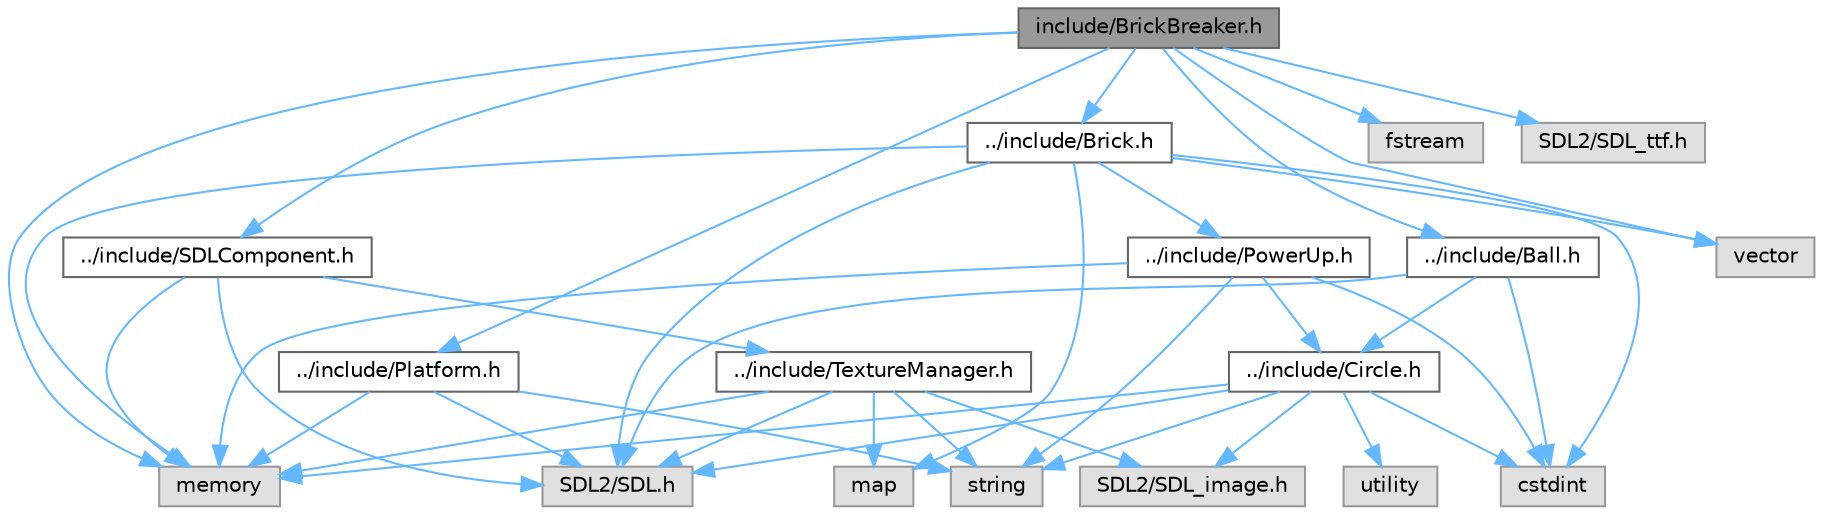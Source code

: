 digraph "include/BrickBreaker.h"
{
 // INTERACTIVE_SVG=YES
 // LATEX_PDF_SIZE
  bgcolor="transparent";
  edge [fontname=Helvetica,fontsize=10,labelfontname=Helvetica,labelfontsize=10];
  node [fontname=Helvetica,fontsize=10,shape=box,height=0.2,width=0.4];
  Node1 [label="include/BrickBreaker.h",height=0.2,width=0.4,color="gray40", fillcolor="grey60", style="filled", fontcolor="black",tooltip=" "];
  Node1 -> Node2 [color="steelblue1",style="solid"];
  Node2 [label="../include/SDLComponent.h",height=0.2,width=0.4,color="grey40", fillcolor="white", style="filled",URL="$SDLComponent_8h.html",tooltip=" "];
  Node2 -> Node3 [color="steelblue1",style="solid"];
  Node3 [label="SDL2/SDL.h",height=0.2,width=0.4,color="grey60", fillcolor="#E0E0E0", style="filled",tooltip=" "];
  Node2 -> Node4 [color="steelblue1",style="solid"];
  Node4 [label="memory",height=0.2,width=0.4,color="grey60", fillcolor="#E0E0E0", style="filled",tooltip=" "];
  Node2 -> Node5 [color="steelblue1",style="solid"];
  Node5 [label="../include/TextureManager.h",height=0.2,width=0.4,color="grey40", fillcolor="white", style="filled",URL="$TextureManager_8h.html",tooltip=" "];
  Node5 -> Node3 [color="steelblue1",style="solid"];
  Node5 -> Node6 [color="steelblue1",style="solid"];
  Node6 [label="SDL2/SDL_image.h",height=0.2,width=0.4,color="grey60", fillcolor="#E0E0E0", style="filled",tooltip=" "];
  Node5 -> Node7 [color="steelblue1",style="solid"];
  Node7 [label="map",height=0.2,width=0.4,color="grey60", fillcolor="#E0E0E0", style="filled",tooltip=" "];
  Node5 -> Node8 [color="steelblue1",style="solid"];
  Node8 [label="string",height=0.2,width=0.4,color="grey60", fillcolor="#E0E0E0", style="filled",tooltip=" "];
  Node5 -> Node4 [color="steelblue1",style="solid"];
  Node1 -> Node9 [color="steelblue1",style="solid"];
  Node9 [label="../include/Brick.h",height=0.2,width=0.4,color="grey40", fillcolor="white", style="filled",URL="$Brick_8h.html",tooltip=" "];
  Node9 -> Node3 [color="steelblue1",style="solid"];
  Node9 -> Node4 [color="steelblue1",style="solid"];
  Node9 -> Node10 [color="steelblue1",style="solid"];
  Node10 [label="vector",height=0.2,width=0.4,color="grey60", fillcolor="#E0E0E0", style="filled",tooltip=" "];
  Node9 -> Node7 [color="steelblue1",style="solid"];
  Node9 -> Node11 [color="steelblue1",style="solid"];
  Node11 [label="cstdint",height=0.2,width=0.4,color="grey60", fillcolor="#E0E0E0", style="filled",tooltip=" "];
  Node9 -> Node12 [color="steelblue1",style="solid"];
  Node12 [label="../include/PowerUp.h",height=0.2,width=0.4,color="grey40", fillcolor="white", style="filled",URL="$PowerUp_8h.html",tooltip=" "];
  Node12 -> Node11 [color="steelblue1",style="solid"];
  Node12 -> Node8 [color="steelblue1",style="solid"];
  Node12 -> Node4 [color="steelblue1",style="solid"];
  Node12 -> Node13 [color="steelblue1",style="solid"];
  Node13 [label="../include/Circle.h",height=0.2,width=0.4,color="grey40", fillcolor="white", style="filled",URL="$Circle_8h.html",tooltip=" "];
  Node13 -> Node14 [color="steelblue1",style="solid"];
  Node14 [label="utility",height=0.2,width=0.4,color="grey60", fillcolor="#E0E0E0", style="filled",tooltip=" "];
  Node13 -> Node11 [color="steelblue1",style="solid"];
  Node13 -> Node8 [color="steelblue1",style="solid"];
  Node13 -> Node4 [color="steelblue1",style="solid"];
  Node13 -> Node3 [color="steelblue1",style="solid"];
  Node13 -> Node6 [color="steelblue1",style="solid"];
  Node1 -> Node15 [color="steelblue1",style="solid"];
  Node15 [label="../include/Ball.h",height=0.2,width=0.4,color="grey40", fillcolor="white", style="filled",URL="$Ball_8h.html",tooltip=" "];
  Node15 -> Node11 [color="steelblue1",style="solid"];
  Node15 -> Node3 [color="steelblue1",style="solid"];
  Node15 -> Node13 [color="steelblue1",style="solid"];
  Node1 -> Node16 [color="steelblue1",style="solid"];
  Node16 [label="../include/Platform.h",height=0.2,width=0.4,color="grey40", fillcolor="white", style="filled",URL="$Platform_8h.html",tooltip=" "];
  Node16 -> Node3 [color="steelblue1",style="solid"];
  Node16 -> Node4 [color="steelblue1",style="solid"];
  Node16 -> Node8 [color="steelblue1",style="solid"];
  Node1 -> Node4 [color="steelblue1",style="solid"];
  Node1 -> Node10 [color="steelblue1",style="solid"];
  Node1 -> Node17 [color="steelblue1",style="solid"];
  Node17 [label="fstream",height=0.2,width=0.4,color="grey60", fillcolor="#E0E0E0", style="filled",tooltip=" "];
  Node1 -> Node18 [color="steelblue1",style="solid"];
  Node18 [label="SDL2/SDL_ttf.h",height=0.2,width=0.4,color="grey60", fillcolor="#E0E0E0", style="filled",tooltip=" "];
}
